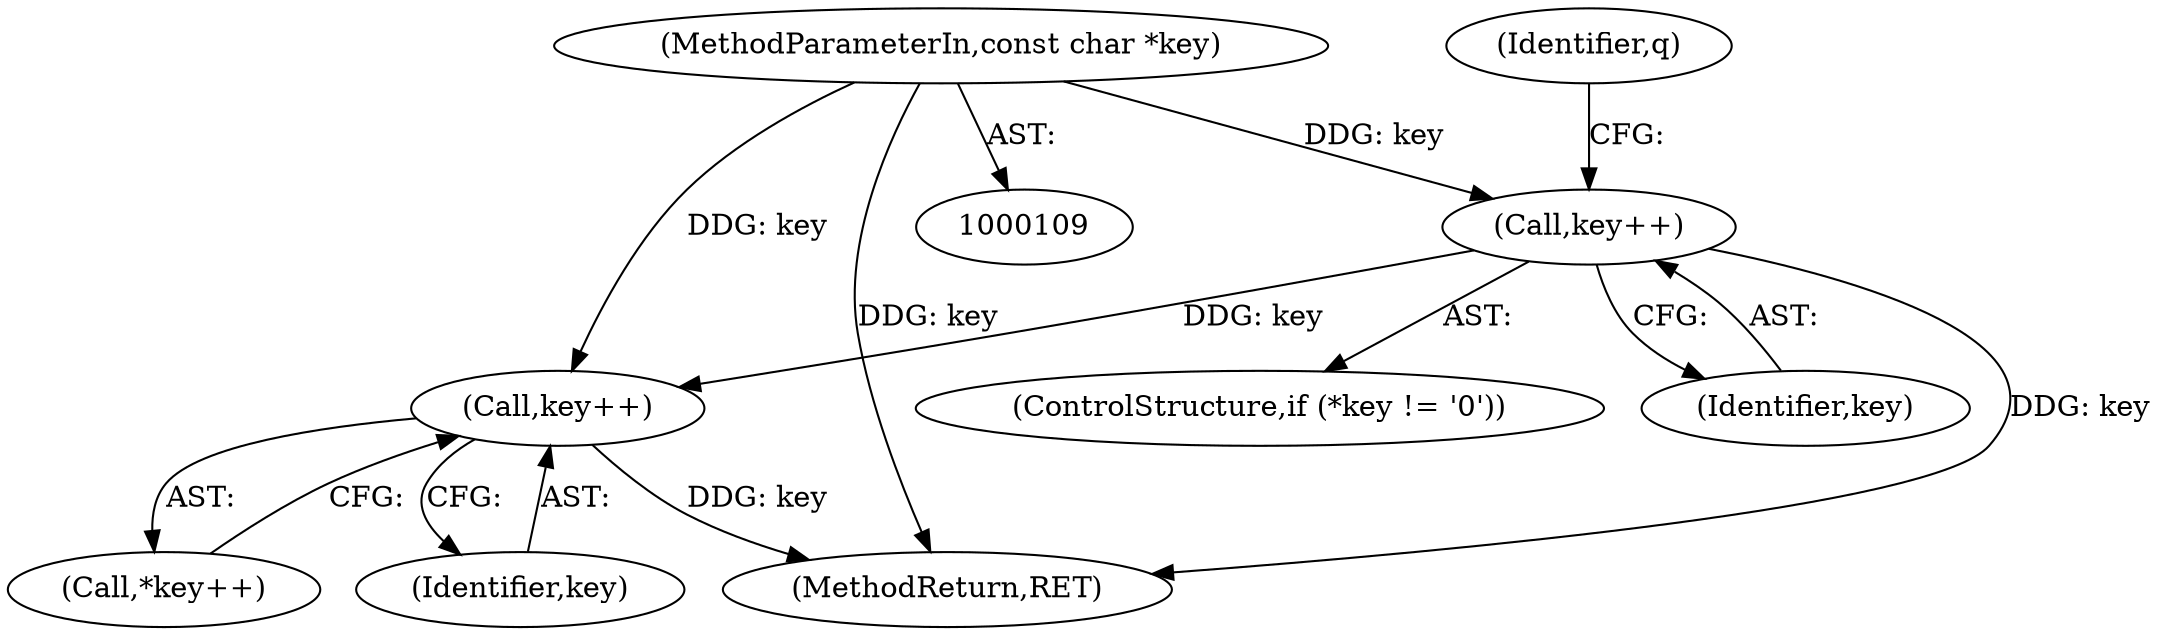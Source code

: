 digraph "0_postgresql_932ded2ed51e8333852e370c7a6dad75d9f236f9@pointer" {
"1000255" [label="(Call,key++)"];
"1000154" [label="(Call,key++)"];
"1000110" [label="(MethodParameterIn,const char *key)"];
"1000255" [label="(Call,key++)"];
"1000134" [label="(Identifier,q)"];
"1000479" [label="(MethodReturn,RET)"];
"1000149" [label="(ControlStructure,if (*key != '\0'))"];
"1000110" [label="(MethodParameterIn,const char *key)"];
"1000155" [label="(Identifier,key)"];
"1000254" [label="(Call,*key++)"];
"1000154" [label="(Call,key++)"];
"1000256" [label="(Identifier,key)"];
"1000255" -> "1000254"  [label="AST: "];
"1000255" -> "1000256"  [label="CFG: "];
"1000256" -> "1000255"  [label="AST: "];
"1000254" -> "1000255"  [label="CFG: "];
"1000255" -> "1000479"  [label="DDG: key"];
"1000154" -> "1000255"  [label="DDG: key"];
"1000110" -> "1000255"  [label="DDG: key"];
"1000154" -> "1000149"  [label="AST: "];
"1000154" -> "1000155"  [label="CFG: "];
"1000155" -> "1000154"  [label="AST: "];
"1000134" -> "1000154"  [label="CFG: "];
"1000154" -> "1000479"  [label="DDG: key"];
"1000110" -> "1000154"  [label="DDG: key"];
"1000110" -> "1000109"  [label="AST: "];
"1000110" -> "1000479"  [label="DDG: key"];
}
